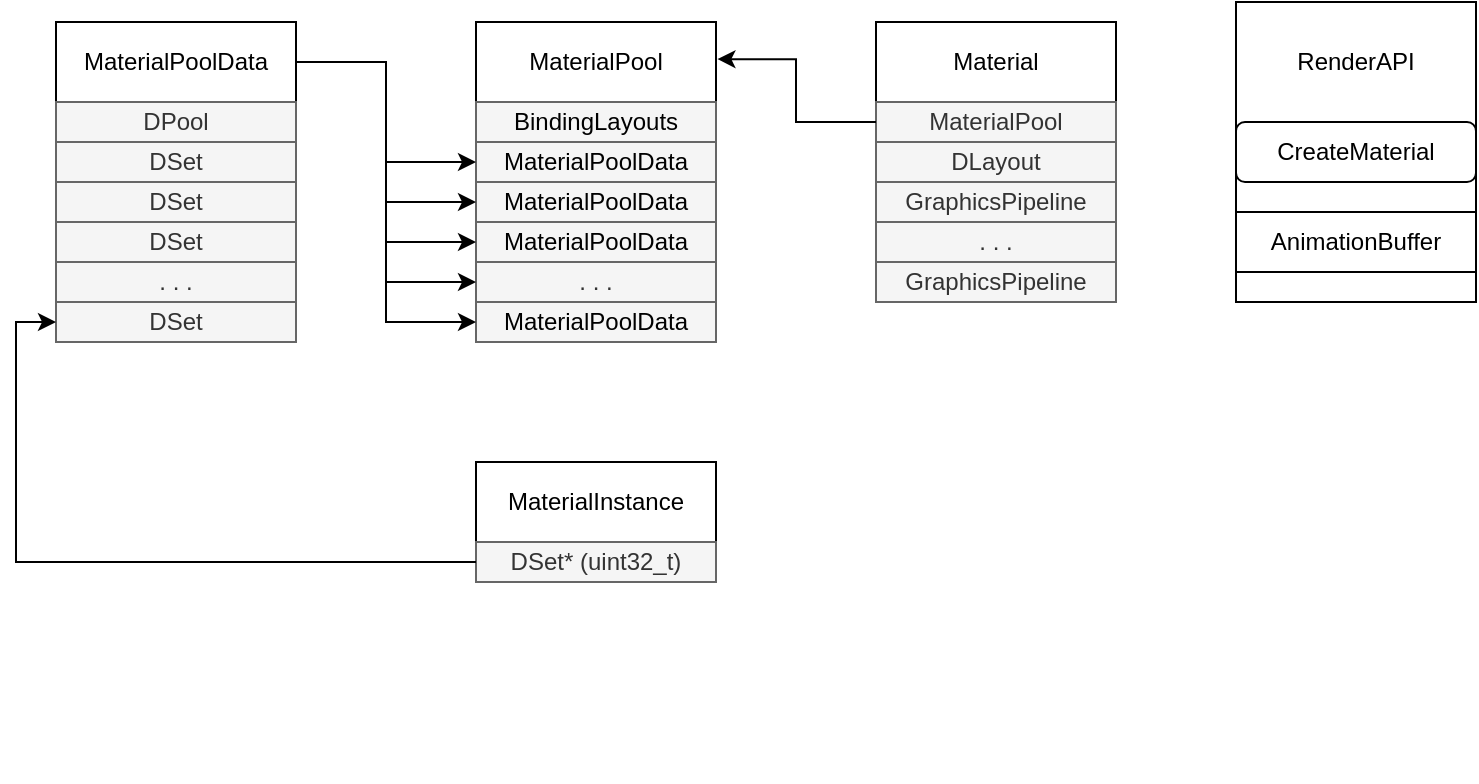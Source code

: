 <mxfile version="14.1.8" type="device"><diagram id="Bu-8S8p9xU0G9hFuKlGB" name="Página-1"><mxGraphModel dx="1086" dy="806" grid="1" gridSize="10" guides="1" tooltips="1" connect="1" arrows="1" fold="1" page="1" pageScale="1" pageWidth="827" pageHeight="1169" math="0" shadow="0"><root><mxCell id="0"/><mxCell id="1" parent="0"/><mxCell id="m8B5i7PBgQZbiSvVZonM-9" value="" style="group" parent="1" vertex="1" connectable="0"><mxGeometry x="50" y="40" width="120" height="160" as="geometry"/></mxCell><mxCell id="m8B5i7PBgQZbiSvVZonM-1" value="" style="rounded=0;whiteSpace=wrap;html=1;" parent="m8B5i7PBgQZbiSvVZonM-9" vertex="1"><mxGeometry width="120" height="160" as="geometry"/></mxCell><mxCell id="m8B5i7PBgQZbiSvVZonM-2" value="MaterialPoolData" style="text;html=1;strokeColor=none;fillColor=none;align=center;verticalAlign=middle;whiteSpace=wrap;rounded=0;" parent="m8B5i7PBgQZbiSvVZonM-9" vertex="1"><mxGeometry x="40" y="10" width="40" height="20" as="geometry"/></mxCell><mxCell id="m8B5i7PBgQZbiSvVZonM-3" value="DPool" style="rounded=0;whiteSpace=wrap;html=1;fillColor=#f5f5f5;strokeColor=#666666;fontColor=#333333;" parent="m8B5i7PBgQZbiSvVZonM-9" vertex="1"><mxGeometry y="40" width="120" height="20" as="geometry"/></mxCell><mxCell id="m8B5i7PBgQZbiSvVZonM-4" value="DSet" style="rounded=0;whiteSpace=wrap;html=1;fillColor=#f5f5f5;strokeColor=#666666;fontColor=#333333;" parent="m8B5i7PBgQZbiSvVZonM-9" vertex="1"><mxGeometry y="60" width="120" height="20" as="geometry"/></mxCell><mxCell id="m8B5i7PBgQZbiSvVZonM-5" value="DSet" style="rounded=0;whiteSpace=wrap;html=1;fillColor=#f5f5f5;strokeColor=#666666;fontColor=#333333;" parent="m8B5i7PBgQZbiSvVZonM-9" vertex="1"><mxGeometry y="80" width="120" height="20" as="geometry"/></mxCell><mxCell id="m8B5i7PBgQZbiSvVZonM-6" value="DSet" style="rounded=0;whiteSpace=wrap;html=1;fillColor=#f5f5f5;strokeColor=#666666;fontColor=#333333;" parent="m8B5i7PBgQZbiSvVZonM-9" vertex="1"><mxGeometry y="100" width="120" height="20" as="geometry"/></mxCell><mxCell id="m8B5i7PBgQZbiSvVZonM-7" value=". . ." style="rounded=0;whiteSpace=wrap;html=1;fillColor=#f5f5f5;strokeColor=#666666;fontColor=#333333;" parent="m8B5i7PBgQZbiSvVZonM-9" vertex="1"><mxGeometry y="120" width="120" height="20" as="geometry"/></mxCell><mxCell id="m8B5i7PBgQZbiSvVZonM-8" value="DSet" style="rounded=0;whiteSpace=wrap;html=1;fillColor=#f5f5f5;strokeColor=#666666;fontColor=#333333;" parent="m8B5i7PBgQZbiSvVZonM-9" vertex="1"><mxGeometry y="140" width="120" height="20" as="geometry"/></mxCell><mxCell id="m8B5i7PBgQZbiSvVZonM-10" value="" style="group" parent="1" vertex="1" connectable="0"><mxGeometry x="260" y="40" width="120" height="160" as="geometry"/></mxCell><mxCell id="m8B5i7PBgQZbiSvVZonM-11" value="" style="rounded=0;whiteSpace=wrap;html=1;" parent="m8B5i7PBgQZbiSvVZonM-10" vertex="1"><mxGeometry width="120" height="160" as="geometry"/></mxCell><mxCell id="m8B5i7PBgQZbiSvVZonM-12" value="MaterialPool" style="text;html=1;strokeColor=none;fillColor=none;align=center;verticalAlign=middle;whiteSpace=wrap;rounded=0;" parent="m8B5i7PBgQZbiSvVZonM-10" vertex="1"><mxGeometry x="40" y="10" width="40" height="20" as="geometry"/></mxCell><mxCell id="m8B5i7PBgQZbiSvVZonM-13" value="&lt;span style=&quot;color: rgb(0 , 0 , 0)&quot;&gt;BindingLayouts&lt;/span&gt;" style="rounded=0;whiteSpace=wrap;html=1;fillColor=#f5f5f5;strokeColor=#666666;fontColor=#333333;" parent="m8B5i7PBgQZbiSvVZonM-10" vertex="1"><mxGeometry y="40" width="120" height="20" as="geometry"/></mxCell><mxCell id="m8B5i7PBgQZbiSvVZonM-14" value="&lt;span style=&quot;color: rgb(0 , 0 , 0)&quot;&gt;MaterialPoolData&lt;/span&gt;" style="rounded=0;whiteSpace=wrap;html=1;fillColor=#f5f5f5;strokeColor=#666666;fontColor=#333333;" parent="m8B5i7PBgQZbiSvVZonM-10" vertex="1"><mxGeometry y="60" width="120" height="20" as="geometry"/></mxCell><mxCell id="m8B5i7PBgQZbiSvVZonM-15" value="&lt;span style=&quot;color: rgb(0 , 0 , 0)&quot;&gt;MaterialPoolData&lt;/span&gt;" style="rounded=0;whiteSpace=wrap;html=1;fillColor=#f5f5f5;strokeColor=#666666;fontColor=#333333;" parent="m8B5i7PBgQZbiSvVZonM-10" vertex="1"><mxGeometry y="80" width="120" height="20" as="geometry"/></mxCell><mxCell id="m8B5i7PBgQZbiSvVZonM-16" value="&lt;span style=&quot;color: rgb(0 , 0 , 0)&quot;&gt;MaterialPoolData&lt;/span&gt;" style="rounded=0;whiteSpace=wrap;html=1;fillColor=#f5f5f5;strokeColor=#666666;fontColor=#333333;" parent="m8B5i7PBgQZbiSvVZonM-10" vertex="1"><mxGeometry y="100" width="120" height="20" as="geometry"/></mxCell><mxCell id="m8B5i7PBgQZbiSvVZonM-17" value=". . ." style="rounded=0;whiteSpace=wrap;html=1;fillColor=#f5f5f5;strokeColor=#666666;fontColor=#333333;" parent="m8B5i7PBgQZbiSvVZonM-10" vertex="1"><mxGeometry y="120" width="120" height="20" as="geometry"/></mxCell><mxCell id="m8B5i7PBgQZbiSvVZonM-18" value="&lt;span style=&quot;color: rgb(0 , 0 , 0)&quot;&gt;MaterialPoolData&lt;/span&gt;" style="rounded=0;whiteSpace=wrap;html=1;fillColor=#f5f5f5;strokeColor=#666666;fontColor=#333333;" parent="m8B5i7PBgQZbiSvVZonM-10" vertex="1"><mxGeometry y="140" width="120" height="20" as="geometry"/></mxCell><mxCell id="m8B5i7PBgQZbiSvVZonM-22" style="edgeStyle=orthogonalEdgeStyle;rounded=0;orthogonalLoop=1;jettySize=auto;html=1;entryX=0;entryY=0.5;entryDx=0;entryDy=0;" parent="1" source="m8B5i7PBgQZbiSvVZonM-1" target="m8B5i7PBgQZbiSvVZonM-14" edge="1"><mxGeometry relative="1" as="geometry"><Array as="points"><mxPoint x="215" y="60"/><mxPoint x="215" y="110"/></Array></mxGeometry></mxCell><mxCell id="m8B5i7PBgQZbiSvVZonM-23" style="edgeStyle=orthogonalEdgeStyle;rounded=0;orthogonalLoop=1;jettySize=auto;html=1;" parent="1" source="m8B5i7PBgQZbiSvVZonM-1" target="m8B5i7PBgQZbiSvVZonM-15" edge="1"><mxGeometry relative="1" as="geometry"><Array as="points"><mxPoint x="215" y="60"/><mxPoint x="215" y="130"/></Array></mxGeometry></mxCell><mxCell id="m8B5i7PBgQZbiSvVZonM-24" style="edgeStyle=orthogonalEdgeStyle;rounded=0;orthogonalLoop=1;jettySize=auto;html=1;entryX=0;entryY=0.5;entryDx=0;entryDy=0;" parent="1" source="m8B5i7PBgQZbiSvVZonM-1" target="m8B5i7PBgQZbiSvVZonM-16" edge="1"><mxGeometry relative="1" as="geometry"><Array as="points"><mxPoint x="215" y="60"/><mxPoint x="215" y="150"/></Array></mxGeometry></mxCell><mxCell id="m8B5i7PBgQZbiSvVZonM-25" style="edgeStyle=orthogonalEdgeStyle;rounded=0;orthogonalLoop=1;jettySize=auto;html=1;entryX=0;entryY=0.5;entryDx=0;entryDy=0;" parent="1" source="m8B5i7PBgQZbiSvVZonM-1" target="m8B5i7PBgQZbiSvVZonM-17" edge="1"><mxGeometry relative="1" as="geometry"><Array as="points"><mxPoint x="215" y="60"/><mxPoint x="215" y="170"/></Array></mxGeometry></mxCell><mxCell id="m8B5i7PBgQZbiSvVZonM-26" style="edgeStyle=orthogonalEdgeStyle;rounded=0;orthogonalLoop=1;jettySize=auto;html=1;entryX=0;entryY=0.5;entryDx=0;entryDy=0;" parent="1" source="m8B5i7PBgQZbiSvVZonM-1" target="m8B5i7PBgQZbiSvVZonM-18" edge="1"><mxGeometry relative="1" as="geometry"><Array as="points"><mxPoint x="215" y="60"/><mxPoint x="215" y="190"/></Array></mxGeometry></mxCell><mxCell id="m8B5i7PBgQZbiSvVZonM-27" value="" style="group" parent="1" vertex="1" connectable="0"><mxGeometry x="260" y="260" width="120" height="160" as="geometry"/></mxCell><mxCell id="m8B5i7PBgQZbiSvVZonM-36" value="" style="group" parent="m8B5i7PBgQZbiSvVZonM-27" vertex="1" connectable="0"><mxGeometry width="120" height="60" as="geometry"/></mxCell><mxCell id="m8B5i7PBgQZbiSvVZonM-28" value="" style="rounded=0;whiteSpace=wrap;html=1;" parent="m8B5i7PBgQZbiSvVZonM-36" vertex="1"><mxGeometry width="120" height="60" as="geometry"/></mxCell><mxCell id="m8B5i7PBgQZbiSvVZonM-29" value="MaterialInstance" style="text;html=1;strokeColor=none;fillColor=none;align=center;verticalAlign=middle;whiteSpace=wrap;rounded=0;" parent="m8B5i7PBgQZbiSvVZonM-36" vertex="1"><mxGeometry x="40" y="10" width="40" height="20" as="geometry"/></mxCell><mxCell id="m8B5i7PBgQZbiSvVZonM-30" value="DSet* (uint32_t)" style="rounded=0;whiteSpace=wrap;html=1;fillColor=#f5f5f5;strokeColor=#666666;fontColor=#333333;" parent="m8B5i7PBgQZbiSvVZonM-36" vertex="1"><mxGeometry y="40" width="120" height="20" as="geometry"/></mxCell><mxCell id="m8B5i7PBgQZbiSvVZonM-37" style="edgeStyle=orthogonalEdgeStyle;rounded=0;orthogonalLoop=1;jettySize=auto;html=1;entryX=0;entryY=0.5;entryDx=0;entryDy=0;" parent="1" source="m8B5i7PBgQZbiSvVZonM-28" target="m8B5i7PBgQZbiSvVZonM-8" edge="1"><mxGeometry relative="1" as="geometry"><Array as="points"><mxPoint x="30" y="310"/><mxPoint x="30" y="190"/></Array></mxGeometry></mxCell><mxCell id="m8B5i7PBgQZbiSvVZonM-38" value="" style="group" parent="1" vertex="1" connectable="0"><mxGeometry x="460" y="40" width="120" height="160" as="geometry"/></mxCell><mxCell id="m8B5i7PBgQZbiSvVZonM-39" value="" style="rounded=0;whiteSpace=wrap;html=1;" parent="m8B5i7PBgQZbiSvVZonM-38" vertex="1"><mxGeometry width="120" height="100" as="geometry"/></mxCell><mxCell id="m8B5i7PBgQZbiSvVZonM-40" value="Material" style="text;html=1;strokeColor=none;fillColor=none;align=center;verticalAlign=middle;whiteSpace=wrap;rounded=0;" parent="m8B5i7PBgQZbiSvVZonM-38" vertex="1"><mxGeometry x="40" y="10" width="40" height="20" as="geometry"/></mxCell><mxCell id="m8B5i7PBgQZbiSvVZonM-42" value="MaterialPool" style="rounded=0;whiteSpace=wrap;html=1;fillColor=#f5f5f5;strokeColor=#666666;fontColor=#333333;" parent="m8B5i7PBgQZbiSvVZonM-38" vertex="1"><mxGeometry y="40" width="120" height="20" as="geometry"/></mxCell><mxCell id="m8B5i7PBgQZbiSvVZonM-41" value="GraphicsPipeline" style="rounded=0;whiteSpace=wrap;html=1;fillColor=#f5f5f5;strokeColor=#666666;fontColor=#333333;" parent="m8B5i7PBgQZbiSvVZonM-38" vertex="1"><mxGeometry y="80" width="120" height="20" as="geometry"/></mxCell><mxCell id="m8B5i7PBgQZbiSvVZonM-48" value="DLayout" style="rounded=0;whiteSpace=wrap;html=1;fillColor=#f5f5f5;strokeColor=#666666;fontColor=#333333;" parent="m8B5i7PBgQZbiSvVZonM-38" vertex="1"><mxGeometry y="60" width="120" height="20" as="geometry"/></mxCell><mxCell id="l_POliGV_iLRCtxrojLq-1" value=". . ." style="rounded=0;whiteSpace=wrap;html=1;fillColor=#f5f5f5;strokeColor=#666666;fontColor=#333333;" parent="m8B5i7PBgQZbiSvVZonM-38" vertex="1"><mxGeometry y="100" width="120" height="20" as="geometry"/></mxCell><mxCell id="l_POliGV_iLRCtxrojLq-2" value="GraphicsPipeline" style="rounded=0;whiteSpace=wrap;html=1;fillColor=#f5f5f5;strokeColor=#666666;fontColor=#333333;" parent="m8B5i7PBgQZbiSvVZonM-38" vertex="1"><mxGeometry y="120" width="120" height="20" as="geometry"/></mxCell><mxCell id="m8B5i7PBgQZbiSvVZonM-47" style="edgeStyle=orthogonalEdgeStyle;rounded=0;orthogonalLoop=1;jettySize=auto;html=1;entryX=1.006;entryY=0.116;entryDx=0;entryDy=0;entryPerimeter=0;" parent="1" source="m8B5i7PBgQZbiSvVZonM-42" target="m8B5i7PBgQZbiSvVZonM-11" edge="1"><mxGeometry relative="1" as="geometry"/></mxCell><mxCell id="H7pacQki5JFjimEynP2_-1" value="" style="group" parent="1" vertex="1" connectable="0"><mxGeometry x="640" y="30" width="120" height="150" as="geometry"/></mxCell><mxCell id="9mAmM6IWEVTcgpWOrUKN-1" value="" style="rounded=0;whiteSpace=wrap;html=1;" parent="H7pacQki5JFjimEynP2_-1" vertex="1"><mxGeometry width="120" height="150" as="geometry"/></mxCell><mxCell id="9mAmM6IWEVTcgpWOrUKN-2" value="RenderAPI" style="text;html=1;strokeColor=none;fillColor=none;align=center;verticalAlign=middle;whiteSpace=wrap;rounded=0;" parent="H7pacQki5JFjimEynP2_-1" vertex="1"><mxGeometry x="40" y="20" width="40" height="20" as="geometry"/></mxCell><mxCell id="9mAmM6IWEVTcgpWOrUKN-3" value="CreateMaterial" style="rounded=1;whiteSpace=wrap;html=1;" parent="H7pacQki5JFjimEynP2_-1" vertex="1"><mxGeometry y="60" width="120" height="30" as="geometry"/></mxCell><mxCell id="9mAmM6IWEVTcgpWOrUKN-4" value="AnimationBuffer" style="rounded=0;whiteSpace=wrap;html=1;" parent="H7pacQki5JFjimEynP2_-1" vertex="1"><mxGeometry y="105" width="120" height="30" as="geometry"/></mxCell></root></mxGraphModel></diagram></mxfile>